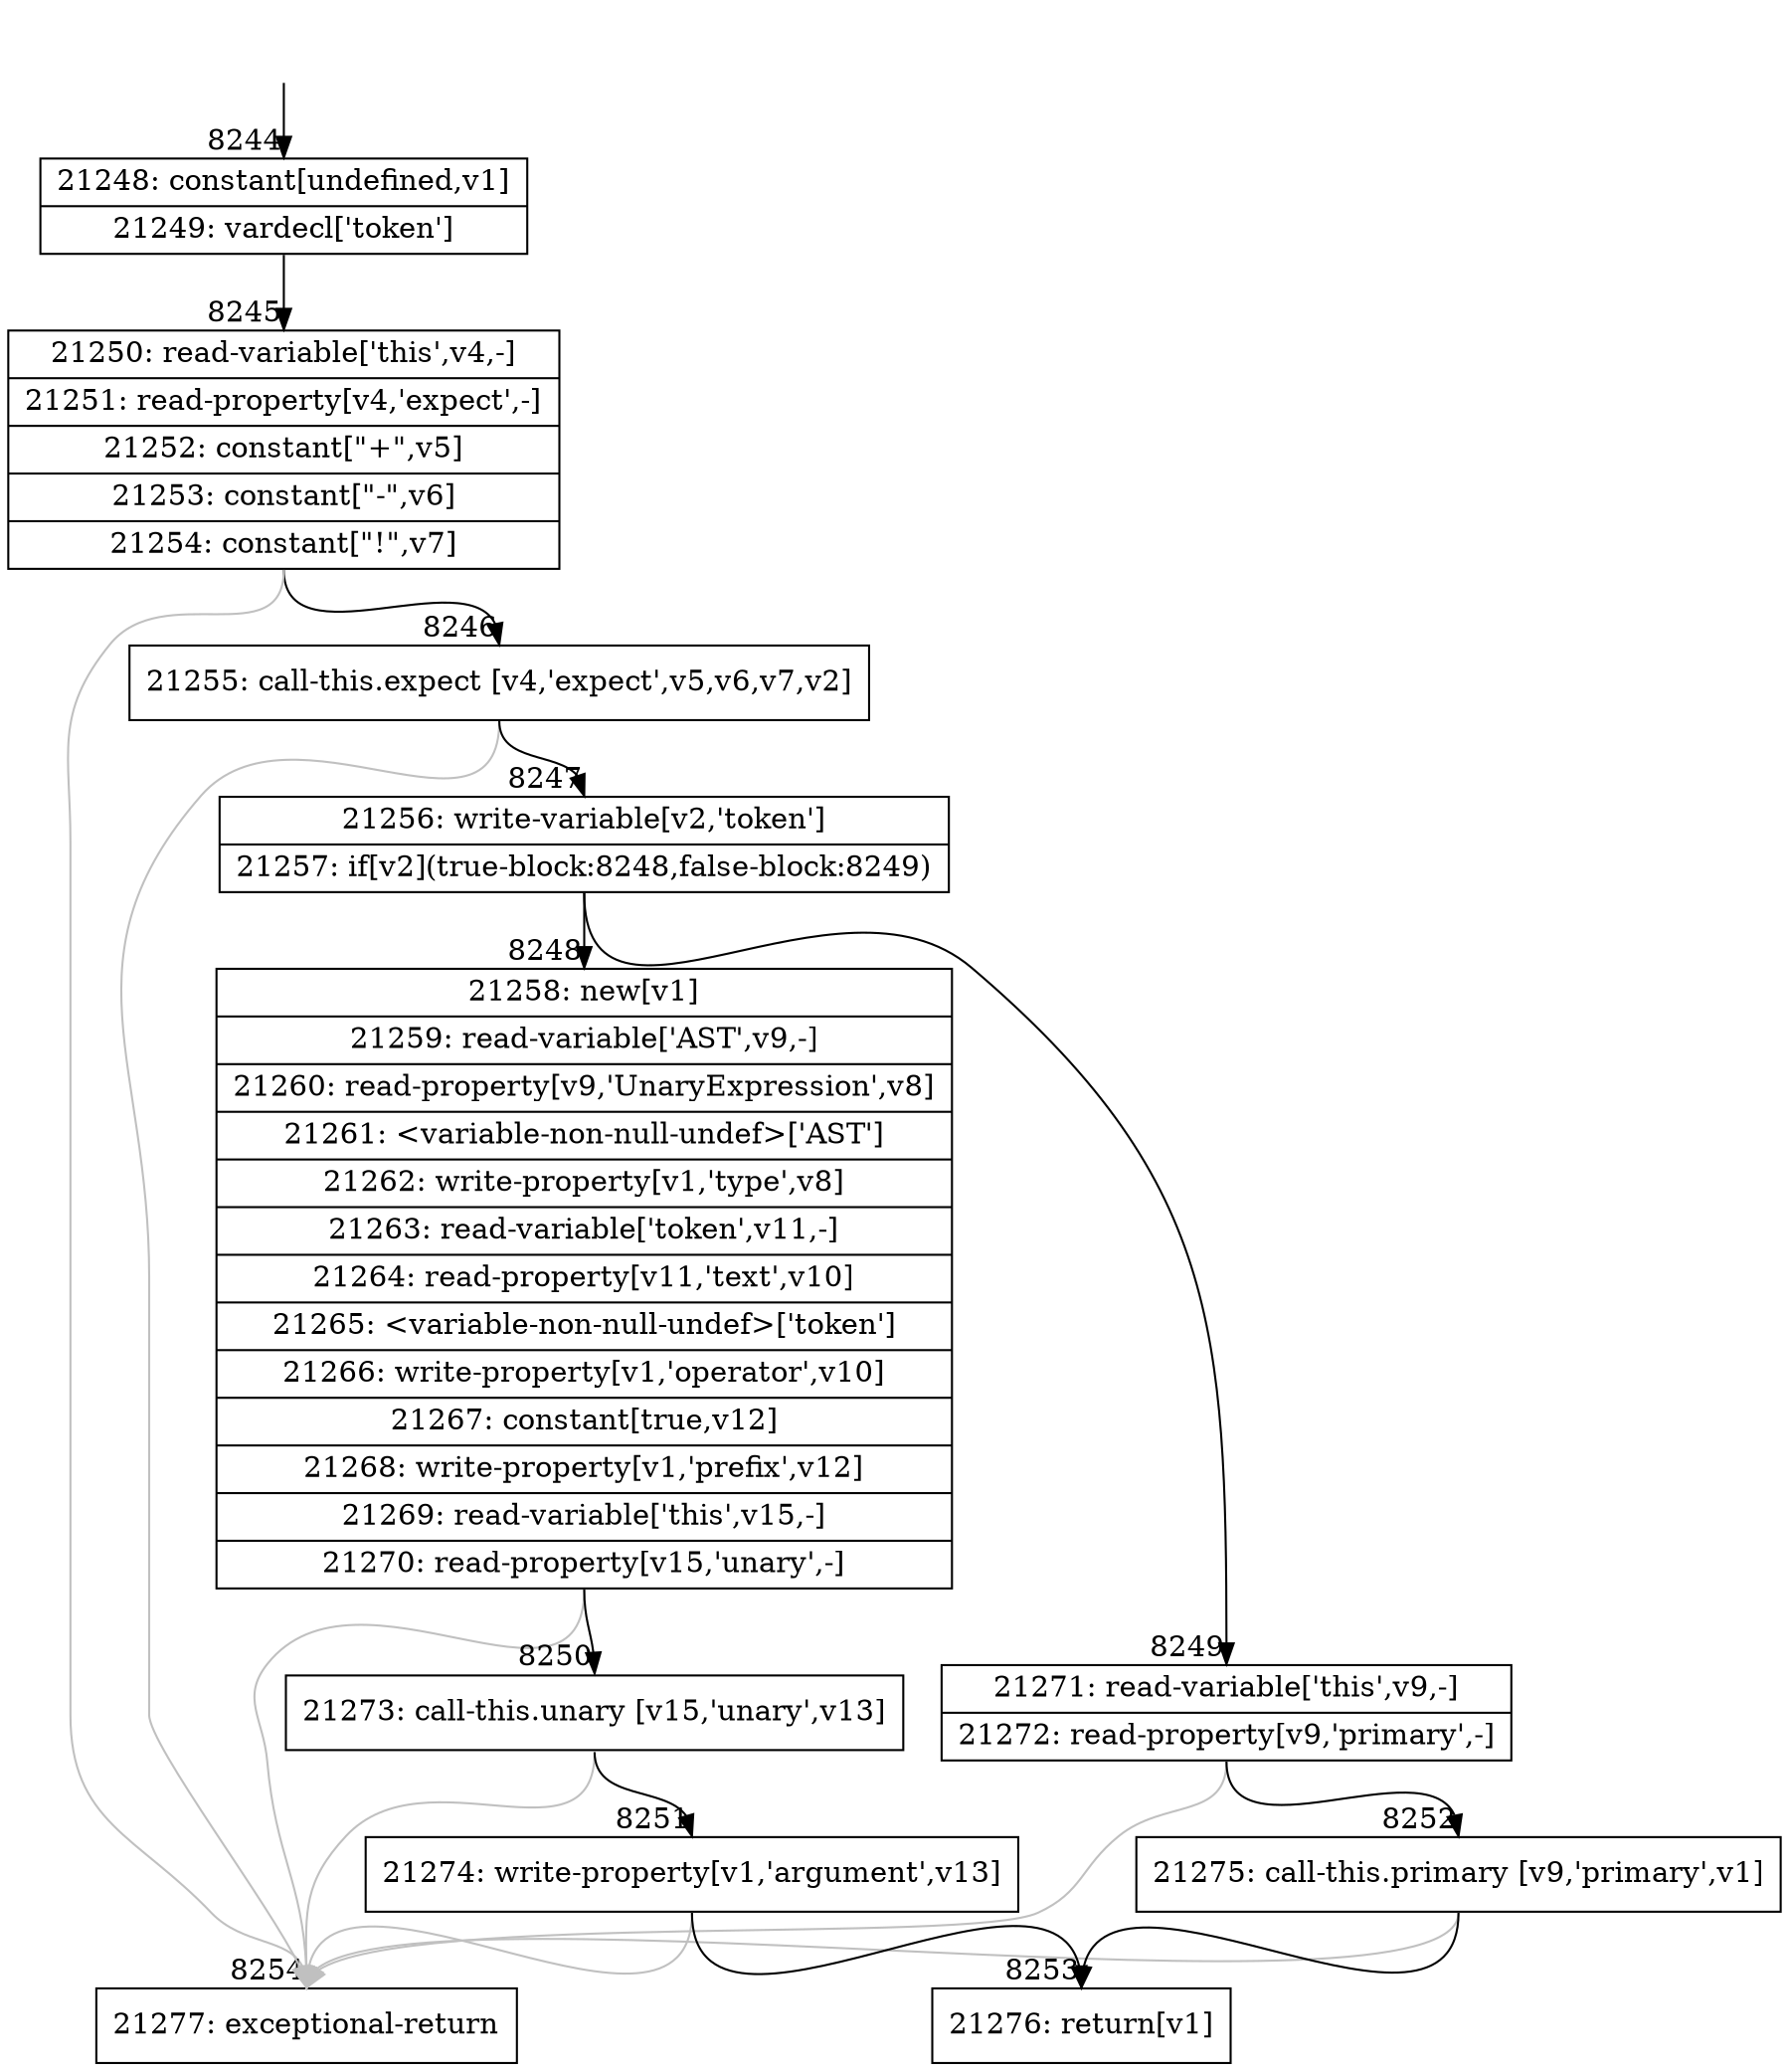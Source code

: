 digraph {
rankdir="TD"
BB_entry610[shape=none,label=""];
BB_entry610 -> BB8244 [tailport=s, headport=n, headlabel="    8244"]
BB8244 [shape=record label="{21248: constant[undefined,v1]|21249: vardecl['token']}" ] 
BB8244 -> BB8245 [tailport=s, headport=n, headlabel="      8245"]
BB8245 [shape=record label="{21250: read-variable['this',v4,-]|21251: read-property[v4,'expect',-]|21252: constant[\"+\",v5]|21253: constant[\"-\",v6]|21254: constant[\"!\",v7]}" ] 
BB8245 -> BB8246 [tailport=s, headport=n, headlabel="      8246"]
BB8245 -> BB8254 [tailport=s, headport=n, color=gray, headlabel="      8254"]
BB8246 [shape=record label="{21255: call-this.expect [v4,'expect',v5,v6,v7,v2]}" ] 
BB8246 -> BB8247 [tailport=s, headport=n, headlabel="      8247"]
BB8246 -> BB8254 [tailport=s, headport=n, color=gray]
BB8247 [shape=record label="{21256: write-variable[v2,'token']|21257: if[v2](true-block:8248,false-block:8249)}" ] 
BB8247 -> BB8248 [tailport=s, headport=n, headlabel="      8248"]
BB8247 -> BB8249 [tailport=s, headport=n, headlabel="      8249"]
BB8248 [shape=record label="{21258: new[v1]|21259: read-variable['AST',v9,-]|21260: read-property[v9,'UnaryExpression',v8]|21261: \<variable-non-null-undef\>['AST']|21262: write-property[v1,'type',v8]|21263: read-variable['token',v11,-]|21264: read-property[v11,'text',v10]|21265: \<variable-non-null-undef\>['token']|21266: write-property[v1,'operator',v10]|21267: constant[true,v12]|21268: write-property[v1,'prefix',v12]|21269: read-variable['this',v15,-]|21270: read-property[v15,'unary',-]}" ] 
BB8248 -> BB8250 [tailport=s, headport=n, headlabel="      8250"]
BB8248 -> BB8254 [tailport=s, headport=n, color=gray]
BB8249 [shape=record label="{21271: read-variable['this',v9,-]|21272: read-property[v9,'primary',-]}" ] 
BB8249 -> BB8252 [tailport=s, headport=n, headlabel="      8252"]
BB8249 -> BB8254 [tailport=s, headport=n, color=gray]
BB8250 [shape=record label="{21273: call-this.unary [v15,'unary',v13]}" ] 
BB8250 -> BB8251 [tailport=s, headport=n, headlabel="      8251"]
BB8250 -> BB8254 [tailport=s, headport=n, color=gray]
BB8251 [shape=record label="{21274: write-property[v1,'argument',v13]}" ] 
BB8251 -> BB8253 [tailport=s, headport=n, headlabel="      8253"]
BB8251 -> BB8254 [tailport=s, headport=n, color=gray]
BB8252 [shape=record label="{21275: call-this.primary [v9,'primary',v1]}" ] 
BB8252 -> BB8253 [tailport=s, headport=n]
BB8252 -> BB8254 [tailport=s, headport=n, color=gray]
BB8253 [shape=record label="{21276: return[v1]}" ] 
BB8254 [shape=record label="{21277: exceptional-return}" ] 
//#$~ 12766
}
